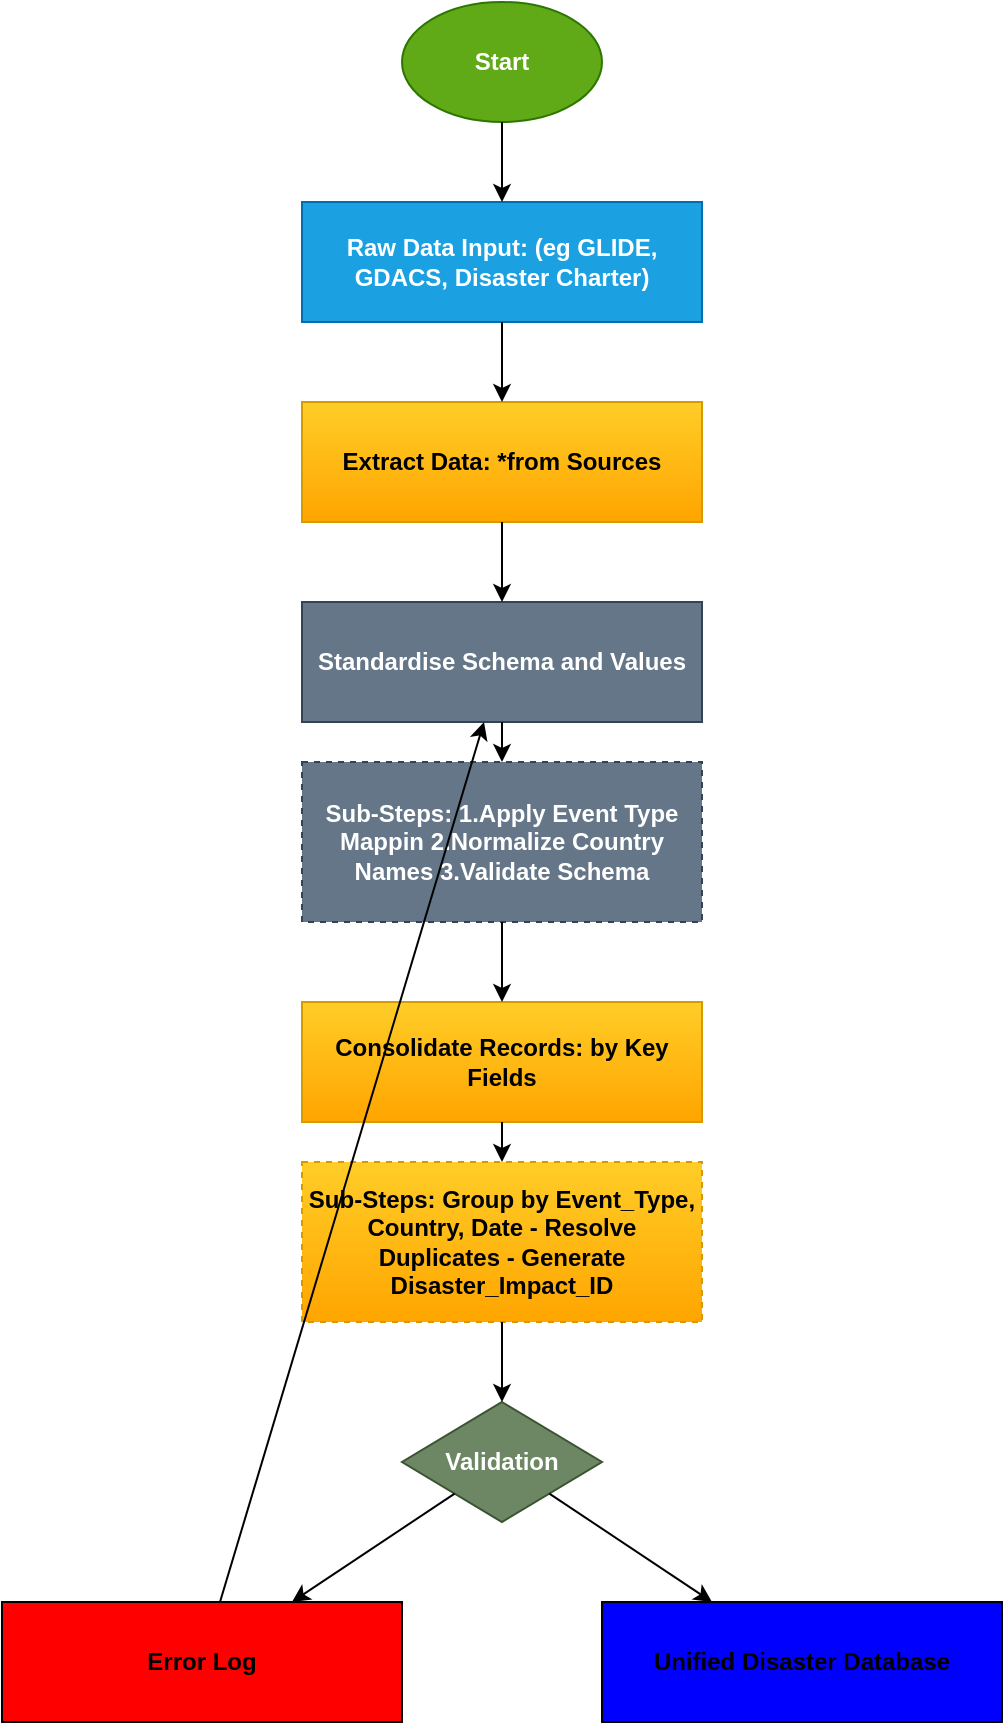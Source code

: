 <mxfile>
    <diagram id="_TRLUz1VdIy_0vlgIy0Z" name="Page-1">
        <mxGraphModel dx="1770" dy="969" grid="0" gridSize="10" guides="1" tooltips="1" connect="1" arrows="1" fold="1" page="0" pageScale="1" pageWidth="850" pageHeight="1100" math="0" shadow="0">
            <root>
                <mxCell id="0"/>
                <mxCell id="1" parent="0"/>
                <mxCell id="start" value="&lt;b&gt;Start&lt;/b&gt;" style="ellipse;whiteSpace=wrap;html=1;fillColor=#60a917;fontColor=#ffffff;strokeColor=#2D7600;" parent="1" vertex="1">
                    <mxGeometry x="300" y="20" width="100" height="60" as="geometry"/>
                </mxCell>
                <mxCell id="raw_data" value="&lt;b&gt;Raw Data Input: (eg GLIDE, GDACS, Disaster Charter)&lt;/b&gt;" style="parallelogram;whiteSpace=wrap;html=1;fillColor=#1ba1e2;fontColor=#ffffff;strokeColor=#006EAF;" parent="1" vertex="1">
                    <mxGeometry x="250" y="120" width="200" height="60" as="geometry"/>
                </mxCell>
                <mxCell id="extract" value="&lt;b&gt;Extract Data: *from Sources&lt;/b&gt;" style="rectangle;whiteSpace=wrap;html=1;fillColor=#ffcd28;strokeColor=#d79b00;gradientColor=#ffa500;" parent="1" vertex="1">
                    <mxGeometry x="250" y="220" width="200" height="60" as="geometry"/>
                </mxCell>
                <mxCell id="standardize" value="&lt;b&gt;Standardise Schema and Values&lt;/b&gt;" style="rectangle;whiteSpace=wrap;html=1;fillColor=#647687;strokeColor=#314354;fontColor=#ffffff;" parent="1" vertex="1">
                    <mxGeometry x="250" y="320" width="200" height="60" as="geometry"/>
                </mxCell>
                <mxCell id="standardize_steps" value="&lt;b&gt;Sub-Steps: 1.Apply Event Type Mappin 2.Normalize Country Names 3.Validate Schema&lt;/b&gt;" style="dashed=1;whiteSpace=wrap;html=1;fillColor=#647687;strokeColor=#314354;fontColor=#ffffff;" parent="1" vertex="1">
                    <mxGeometry x="250" y="400" width="200" height="80" as="geometry"/>
                </mxCell>
                <mxCell id="consolidate" value="&lt;b&gt;Consolidate Records: by Key Fields&lt;/b&gt;" style="rectangle;whiteSpace=wrap;html=1;fillColor=#ffcd28;gradientColor=#ffa500;strokeColor=#d79b00;" parent="1" vertex="1">
                    <mxGeometry x="250" y="520" width="200" height="60" as="geometry"/>
                </mxCell>
                <mxCell id="consolidate_steps" value="&lt;b&gt;Sub-Steps: Group by Event_Type, Country, Date - Resolve Duplicates - Generate Disaster_Impact_ID&lt;/b&gt;" style="dashed=1;whiteSpace=wrap;html=1;fillColor=#ffcd28;gradientColor=#ffa500;strokeColor=#d79b00;" parent="1" vertex="1">
                    <mxGeometry x="250" y="600" width="200" height="80" as="geometry"/>
                </mxCell>
                <mxCell id="validate" value="&lt;b&gt;Validation&lt;/b&gt;" style="rhombus;whiteSpace=wrap;html=1;fillColor=#6d8764;strokeColor=#3A5431;fontColor=#ffffff;" parent="1" vertex="1">
                    <mxGeometry x="300" y="720" width="100" height="60" as="geometry"/>
                </mxCell>
                <mxCell id="error_log" value="&lt;b&gt;Error Log&lt;/b&gt;" style="parallelogram;fillColor=red;whiteSpace=wrap;html=1;" parent="1" vertex="1">
                    <mxGeometry x="100" y="820" width="200" height="60" as="geometry"/>
                </mxCell>
                <mxCell id="unified_db" value="&lt;b&gt;Unified Disaster Database&lt;/b&gt;" style="parallelogram;fillColor=blue;whiteSpace=wrap;html=1;" parent="1" vertex="1">
                    <mxGeometry x="400" y="820" width="200" height="60" as="geometry"/>
                </mxCell>
                <mxCell id="edge_start_raw" parent="1" source="start" target="raw_data" edge="1">
                    <mxGeometry relative="1" as="geometry"/>
                </mxCell>
                <mxCell id="edge_raw_extract" parent="1" source="raw_data" target="extract" edge="1">
                    <mxGeometry relative="1" as="geometry"/>
                </mxCell>
                <mxCell id="edge_extract_standardize" parent="1" source="extract" target="standardize" edge="1">
                    <mxGeometry relative="1" as="geometry"/>
                </mxCell>
                <mxCell id="edge_standardize_steps" parent="1" source="standardize" target="standardize_steps" edge="1">
                    <mxGeometry relative="1" as="geometry"/>
                </mxCell>
                <mxCell id="edge_steps_consolidate" parent="1" source="standardize_steps" target="consolidate" edge="1">
                    <mxGeometry relative="1" as="geometry"/>
                </mxCell>
                <mxCell id="edge_consolidate_steps" parent="1" source="consolidate" target="consolidate_steps" edge="1">
                    <mxGeometry relative="1" as="geometry"/>
                </mxCell>
                <mxCell id="edge_steps_validate" parent="1" source="consolidate_steps" target="validate" edge="1">
                    <mxGeometry relative="1" as="geometry"/>
                </mxCell>
                <mxCell id="edge_validate_db" parent="1" source="validate" target="unified_db" edge="1">
                    <mxGeometry relative="1" as="geometry"/>
                    <mxPoint x="380" as="sourcePoint"/>
                </mxCell>
                <mxCell id="edge_validate_error" parent="1" source="validate" target="error_log" edge="1">
                    <mxGeometry relative="1" as="geometry"/>
                    <mxPoint x="320" as="sourcePoint"/>
                </mxCell>
                <mxCell id="edge_error_retry" parent="1" source="error_log" target="standardize" edge="1">
                    <mxGeometry relative="1" as="geometry"/>
                    <mxPoint x="180" as="sourcePoint"/>
                </mxCell>
            </root>
        </mxGraphModel>
    </diagram>
</mxfile>